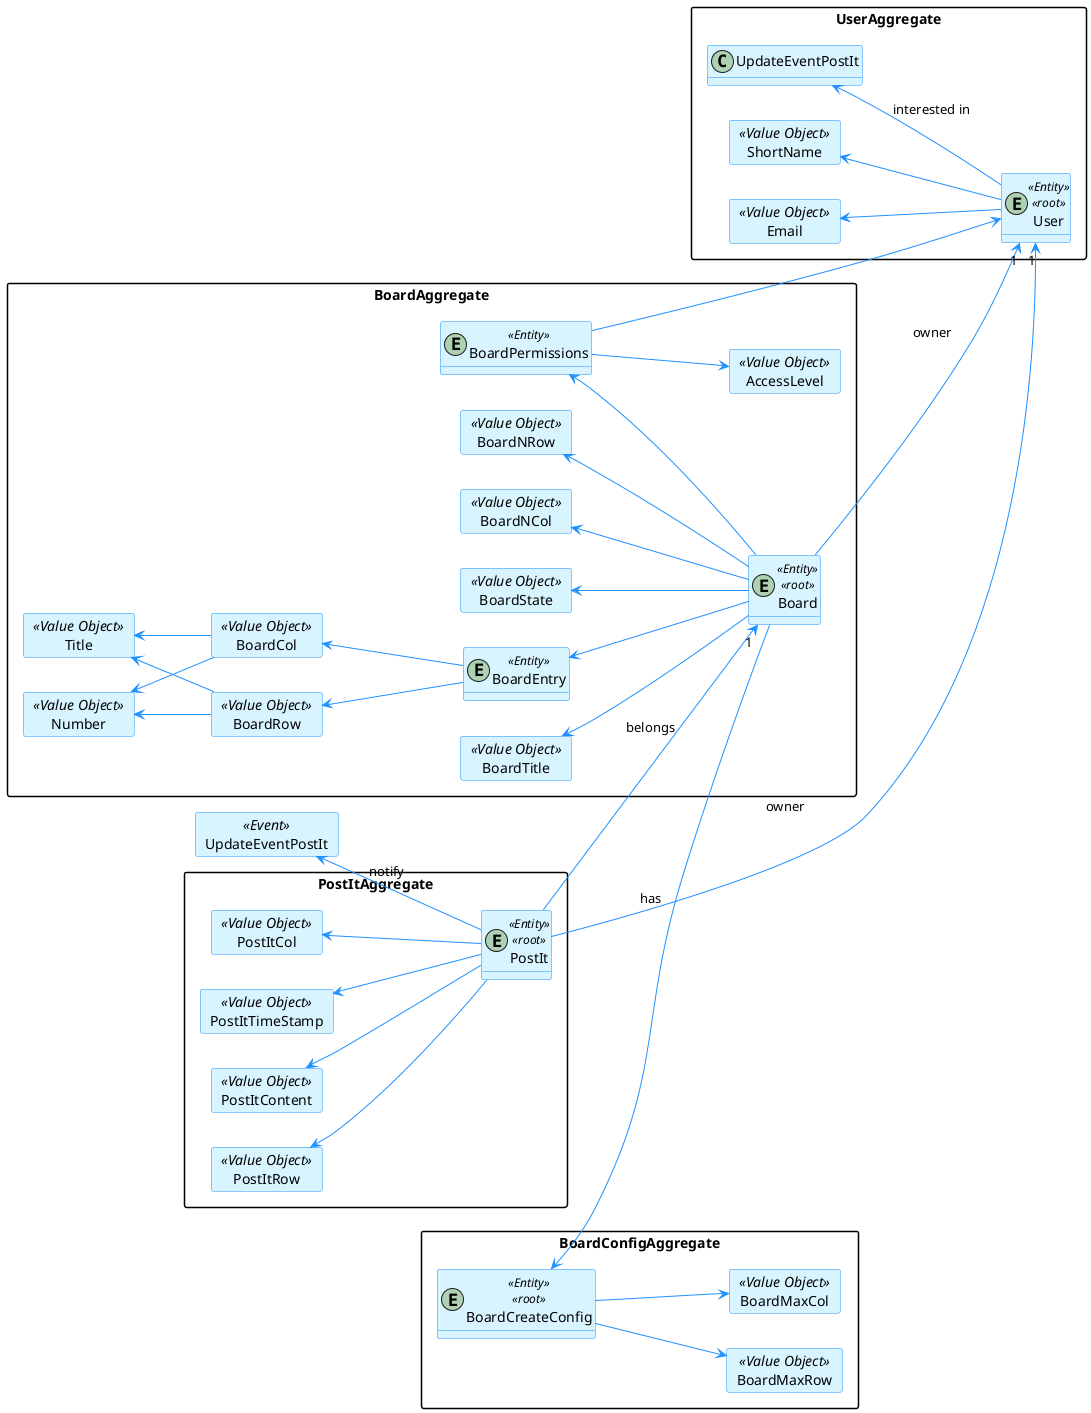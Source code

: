 @startuml "Shared Boards"
left to right direction

hide methods

skinparam classAttributeIconSize 0

skinparam class {
    LifeLineBorderColor DodgerBlue
    LifeLineBackgroundColor APPLICATION
    BackgroundColor #D8F5FF
    ArrowColor DodgerBlue
    BorderColor DodgerBlue
}

skinparam packageStyle rectangle
skinparam card {
    LifeLineBorderColor DodgerBlue
    LifeLineBackgroundColor APPLICATION
    BackgroundColor #D8F5FF
    ArrowColor DodgerBlue
    BorderColor DodgerBlue
}

' PostIt
package PostItAggregate{
    entity PostIt <<Entity>><<root>>

    card PostItContent <<Value Object>>{
    }

    card PostItRow <<Value Object>>{
    }

    card PostItCol <<Value Object>>{
    }

    card PostItTimeStamp <<Value Object>>{
    }

    PostItContent <-- PostIt
    PostItRow <-- PostIt
    PostItCol <-- PostIt
    PostItTimeStamp <-- PostIt
}


' User
package UserAggregate{
    entity User <<Entity>><<root>>

    card ShortName <<Value Object>>{
    }

    card Email <<Value Object>>{
    }

    ShortName <-- User
    Email <-- User
    UpdateEventPostIt <-- User :interested in
}


' Board
package BoardAggregate{
    entity Board <<Entity>><<root>>
    
    card BoardTitle <<Value Object>>{
    }

    card BoardNRow <<Value Object>>{
    }

    card BoardNCol <<Value Object>>{
    }

    card BoardState <<Value Object>>{
    }

    card Title <<Value Object>>{
    }

    card Number <<Value Object>>{
    }

    BoardTitle <-- Board
    BoardNRow <-- Board
    BoardNCol <-- Board
    BoardState <-- Board

    entity BoardEntry <<Entity>>{
    }

    card BoardRow <<Value Object>>{
    }

    card BoardCol <<Value Object>>{
    }

    BoardEntry <-- Board
    BoardRow <-- BoardEntry
    BoardCol <-- BoardEntry
    Number <-- BoardRow
    Title <-- BoardCol
    Number <-- BoardCol
    Title <-- BoardRow


    entity BoardPermissions <<Entity>>

    card AccessLevel <<Value Object>>{
    }

    BoardPermissions <-- Board
    BoardPermissions --> User
    BoardPermissions --> AccessLevel
}

' Board
package BoardConfigAggregate{
    entity BoardCreateConfig <<Entity>><<root>>

    card BoardMaxRow <<Value Object>>{
    }

    card BoardMaxCol <<Value Object>>{
    }
    
    BoardCreateConfig --> BoardMaxRow
    BoardCreateConfig --> BoardMaxCol
}

' Relations
PostIt --> "1" User :owner
Board --> "1" User :owner
PostIt --> "1" Board :belongs
BoardCreateConfig <-- Board :has



' Events
card UpdateEventPostIt <<Event>>{
}

UpdateEventPostIt <-- PostIt :notify


@enduml
